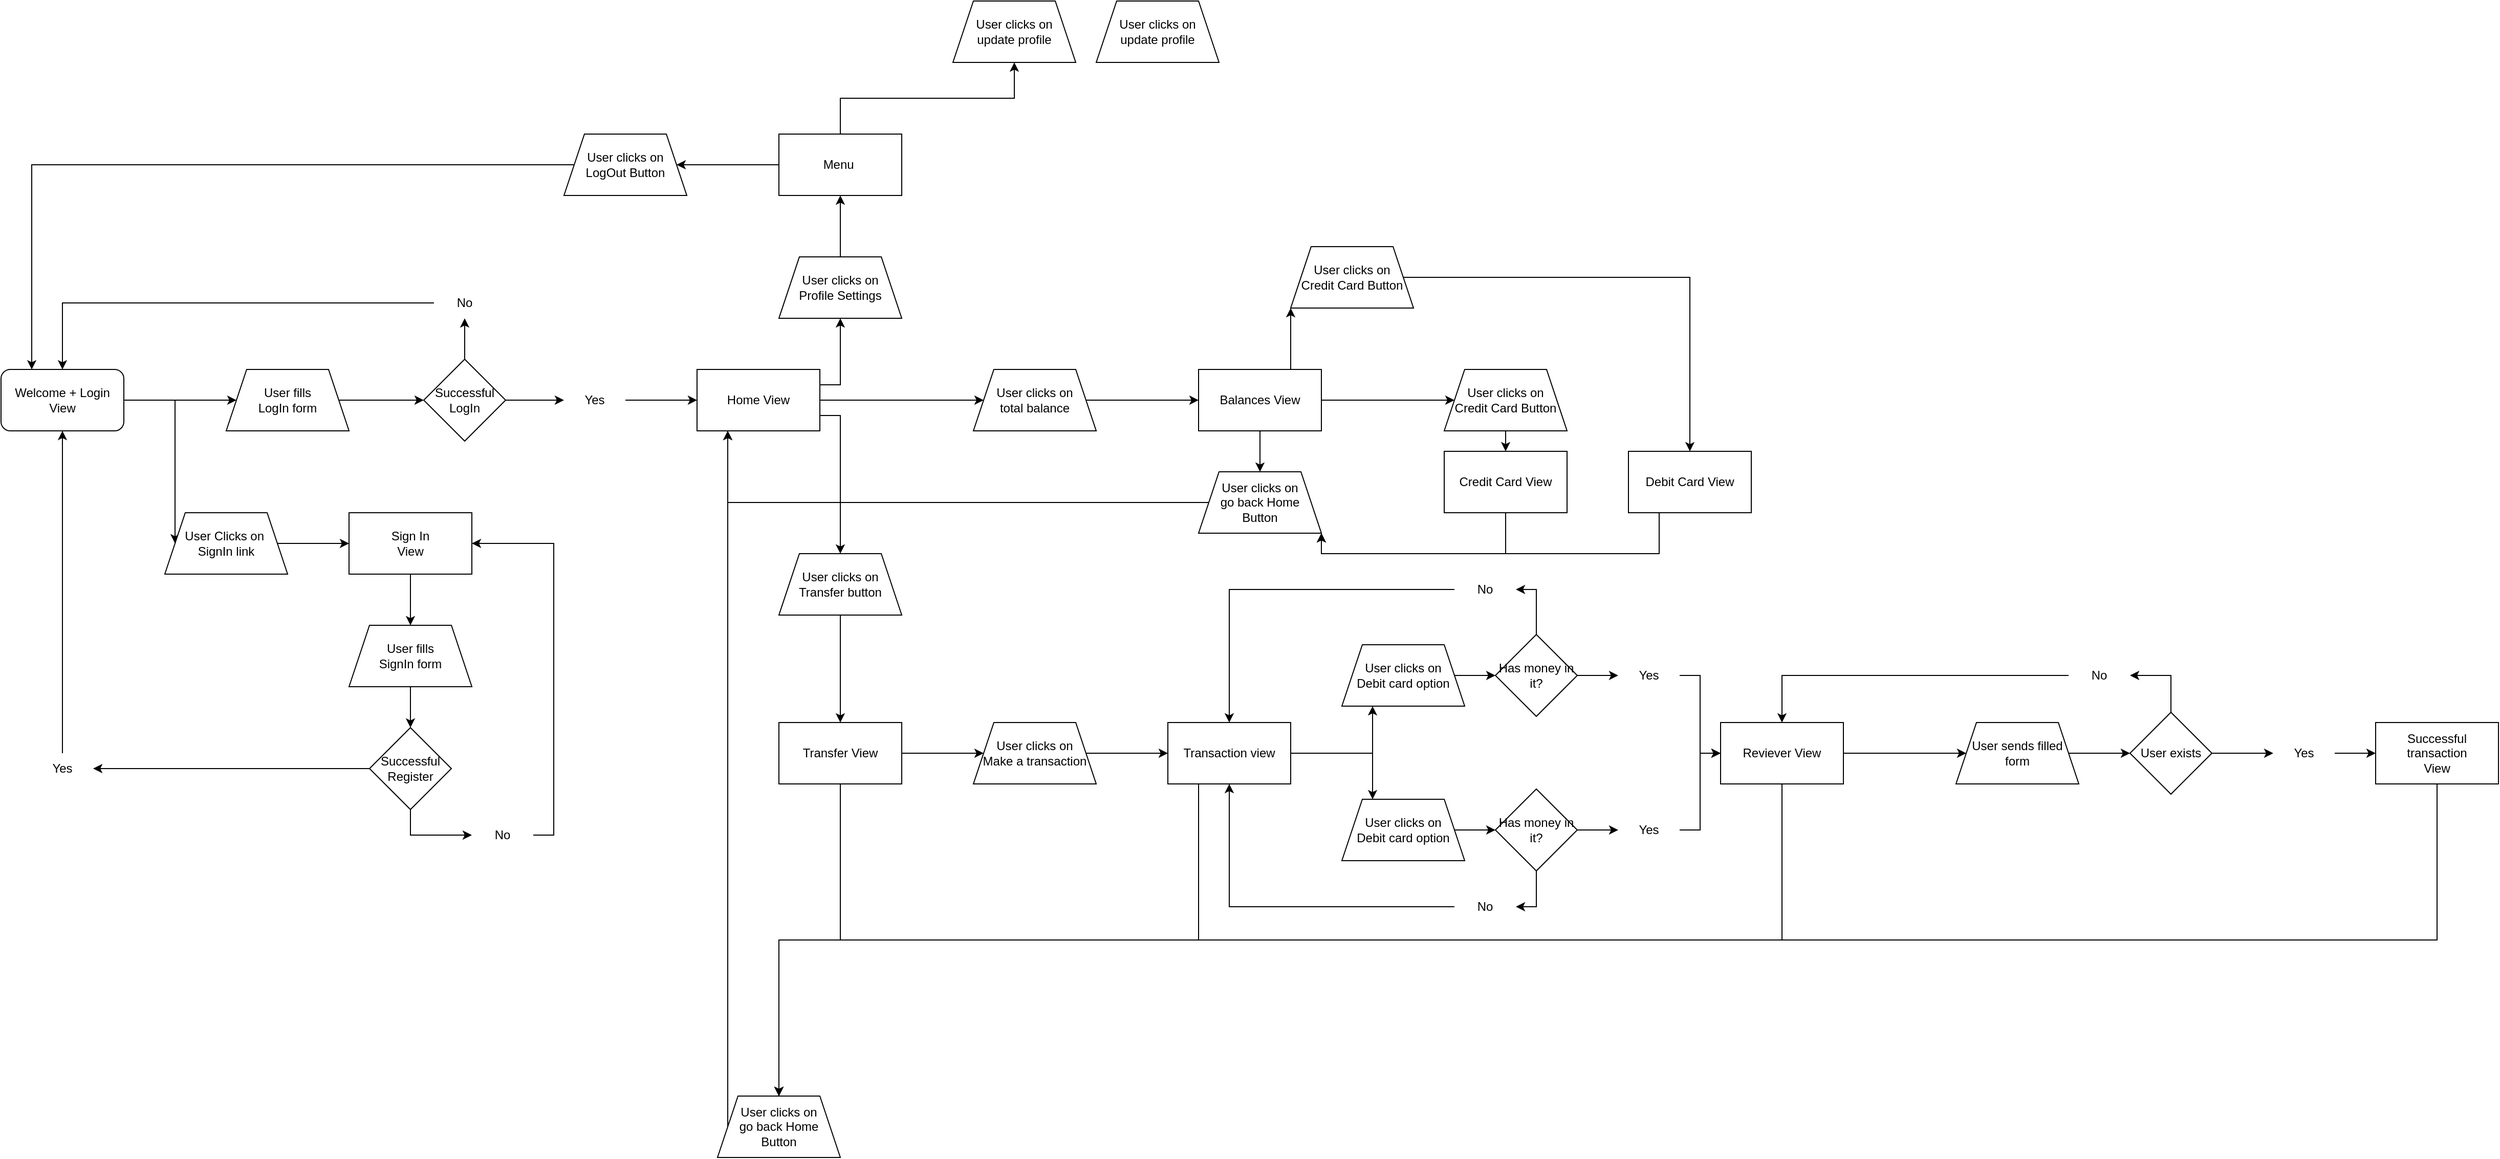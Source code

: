 <mxfile version="20.4.2" type="github">
  <diagram id="WKjucKP-08SMSvWkyjiQ" name="Página-1">
    <mxGraphModel dx="2076" dy="1150" grid="1" gridSize="10" guides="1" tooltips="1" connect="1" arrows="1" fold="1" page="1" pageScale="1" pageWidth="827" pageHeight="1169" math="0" shadow="0">
      <root>
        <mxCell id="0" />
        <mxCell id="1" parent="0" />
        <mxCell id="HNXHlKbKwTbGvnT8KDBV-40" style="edgeStyle=orthogonalEdgeStyle;rounded=0;orthogonalLoop=1;jettySize=auto;html=1;exitX=1;exitY=0.5;exitDx=0;exitDy=0;entryX=0;entryY=0.5;entryDx=0;entryDy=0;" edge="1" parent="1" source="HNXHlKbKwTbGvnT8KDBV-37" target="HNXHlKbKwTbGvnT8KDBV-38">
          <mxGeometry relative="1" as="geometry" />
        </mxCell>
        <mxCell id="HNXHlKbKwTbGvnT8KDBV-43" style="edgeStyle=orthogonalEdgeStyle;rounded=0;orthogonalLoop=1;jettySize=auto;html=1;exitX=1;exitY=0.5;exitDx=0;exitDy=0;entryX=0;entryY=0.5;entryDx=0;entryDy=0;" edge="1" parent="1" source="HNXHlKbKwTbGvnT8KDBV-37" target="HNXHlKbKwTbGvnT8KDBV-42">
          <mxGeometry relative="1" as="geometry" />
        </mxCell>
        <mxCell id="HNXHlKbKwTbGvnT8KDBV-37" value="Welcome + Login&lt;br&gt;View" style="rounded=1;whiteSpace=wrap;html=1;" vertex="1" parent="1">
          <mxGeometry y="840" width="120" height="60" as="geometry" />
        </mxCell>
        <mxCell id="HNXHlKbKwTbGvnT8KDBV-45" style="edgeStyle=orthogonalEdgeStyle;rounded=0;orthogonalLoop=1;jettySize=auto;html=1;exitX=1;exitY=0.5;exitDx=0;exitDy=0;entryX=0;entryY=0.5;entryDx=0;entryDy=0;" edge="1" parent="1" source="HNXHlKbKwTbGvnT8KDBV-38" target="HNXHlKbKwTbGvnT8KDBV-44">
          <mxGeometry relative="1" as="geometry" />
        </mxCell>
        <mxCell id="HNXHlKbKwTbGvnT8KDBV-38" value="User fills&lt;br&gt;LogIn form" style="shape=trapezoid;perimeter=trapezoidPerimeter;whiteSpace=wrap;html=1;fixedSize=1;" vertex="1" parent="1">
          <mxGeometry x="220" y="840" width="120" height="60" as="geometry" />
        </mxCell>
        <mxCell id="HNXHlKbKwTbGvnT8KDBV-53" style="edgeStyle=orthogonalEdgeStyle;rounded=0;orthogonalLoop=1;jettySize=auto;html=1;exitX=1;exitY=0.5;exitDx=0;exitDy=0;entryX=0;entryY=0.5;entryDx=0;entryDy=0;" edge="1" parent="1" source="HNXHlKbKwTbGvnT8KDBV-42" target="HNXHlKbKwTbGvnT8KDBV-52">
          <mxGeometry relative="1" as="geometry" />
        </mxCell>
        <mxCell id="HNXHlKbKwTbGvnT8KDBV-42" value="User Clicks on&amp;nbsp;&lt;br&gt;SignIn link" style="shape=trapezoid;perimeter=trapezoidPerimeter;whiteSpace=wrap;html=1;fixedSize=1;" vertex="1" parent="1">
          <mxGeometry x="160" y="980" width="120" height="60" as="geometry" />
        </mxCell>
        <mxCell id="HNXHlKbKwTbGvnT8KDBV-49" style="edgeStyle=orthogonalEdgeStyle;rounded=0;orthogonalLoop=1;jettySize=auto;html=1;exitX=0.5;exitY=0;exitDx=0;exitDy=0;entryX=0.5;entryY=1;entryDx=0;entryDy=0;" edge="1" parent="1" source="HNXHlKbKwTbGvnT8KDBV-44" target="HNXHlKbKwTbGvnT8KDBV-47">
          <mxGeometry relative="1" as="geometry" />
        </mxCell>
        <mxCell id="HNXHlKbKwTbGvnT8KDBV-50" style="edgeStyle=orthogonalEdgeStyle;rounded=0;orthogonalLoop=1;jettySize=auto;html=1;exitX=1;exitY=0.5;exitDx=0;exitDy=0;entryX=0;entryY=0.5;entryDx=0;entryDy=0;" edge="1" parent="1" source="HNXHlKbKwTbGvnT8KDBV-44" target="HNXHlKbKwTbGvnT8KDBV-46">
          <mxGeometry relative="1" as="geometry" />
        </mxCell>
        <mxCell id="HNXHlKbKwTbGvnT8KDBV-44" value="Successful&lt;br&gt;LogIn" style="rhombus;whiteSpace=wrap;html=1;" vertex="1" parent="1">
          <mxGeometry x="413" y="830" width="80" height="80" as="geometry" />
        </mxCell>
        <mxCell id="HNXHlKbKwTbGvnT8KDBV-67" style="edgeStyle=orthogonalEdgeStyle;rounded=0;orthogonalLoop=1;jettySize=auto;html=1;exitX=1;exitY=0.5;exitDx=0;exitDy=0;entryX=0;entryY=0.5;entryDx=0;entryDy=0;" edge="1" parent="1" source="HNXHlKbKwTbGvnT8KDBV-46" target="HNXHlKbKwTbGvnT8KDBV-66">
          <mxGeometry relative="1" as="geometry" />
        </mxCell>
        <mxCell id="HNXHlKbKwTbGvnT8KDBV-46" value="Yes" style="text;html=1;strokeColor=none;fillColor=none;align=center;verticalAlign=middle;whiteSpace=wrap;rounded=0;" vertex="1" parent="1">
          <mxGeometry x="550" y="855" width="60" height="30" as="geometry" />
        </mxCell>
        <mxCell id="HNXHlKbKwTbGvnT8KDBV-48" style="edgeStyle=orthogonalEdgeStyle;rounded=0;orthogonalLoop=1;jettySize=auto;html=1;exitX=0;exitY=0.5;exitDx=0;exitDy=0;entryX=0.5;entryY=0;entryDx=0;entryDy=0;" edge="1" parent="1" source="HNXHlKbKwTbGvnT8KDBV-47" target="HNXHlKbKwTbGvnT8KDBV-37">
          <mxGeometry relative="1" as="geometry" />
        </mxCell>
        <mxCell id="HNXHlKbKwTbGvnT8KDBV-47" value="No" style="text;html=1;strokeColor=none;fillColor=none;align=center;verticalAlign=middle;whiteSpace=wrap;rounded=0;" vertex="1" parent="1">
          <mxGeometry x="423" y="760" width="60" height="30" as="geometry" />
        </mxCell>
        <mxCell id="HNXHlKbKwTbGvnT8KDBV-55" style="edgeStyle=orthogonalEdgeStyle;rounded=0;orthogonalLoop=1;jettySize=auto;html=1;exitX=0.5;exitY=1;exitDx=0;exitDy=0;entryX=0.5;entryY=0;entryDx=0;entryDy=0;" edge="1" parent="1" source="HNXHlKbKwTbGvnT8KDBV-52" target="HNXHlKbKwTbGvnT8KDBV-54">
          <mxGeometry relative="1" as="geometry" />
        </mxCell>
        <mxCell id="HNXHlKbKwTbGvnT8KDBV-52" value="Sign In&lt;br&gt;View" style="rounded=0;whiteSpace=wrap;html=1;" vertex="1" parent="1">
          <mxGeometry x="340" y="980" width="120" height="60" as="geometry" />
        </mxCell>
        <mxCell id="HNXHlKbKwTbGvnT8KDBV-57" style="edgeStyle=orthogonalEdgeStyle;rounded=0;orthogonalLoop=1;jettySize=auto;html=1;exitX=0.5;exitY=1;exitDx=0;exitDy=0;entryX=0.5;entryY=0;entryDx=0;entryDy=0;" edge="1" parent="1" source="HNXHlKbKwTbGvnT8KDBV-54" target="HNXHlKbKwTbGvnT8KDBV-56">
          <mxGeometry relative="1" as="geometry" />
        </mxCell>
        <mxCell id="HNXHlKbKwTbGvnT8KDBV-54" value="User fills&lt;br&gt;SignIn form" style="shape=trapezoid;perimeter=trapezoidPerimeter;whiteSpace=wrap;html=1;fixedSize=1;" vertex="1" parent="1">
          <mxGeometry x="340" y="1090" width="120" height="60" as="geometry" />
        </mxCell>
        <mxCell id="HNXHlKbKwTbGvnT8KDBV-61" style="edgeStyle=orthogonalEdgeStyle;rounded=0;orthogonalLoop=1;jettySize=auto;html=1;exitX=0.5;exitY=1;exitDx=0;exitDy=0;entryX=0;entryY=0.5;entryDx=0;entryDy=0;" edge="1" parent="1" source="HNXHlKbKwTbGvnT8KDBV-56" target="HNXHlKbKwTbGvnT8KDBV-58">
          <mxGeometry relative="1" as="geometry" />
        </mxCell>
        <mxCell id="HNXHlKbKwTbGvnT8KDBV-63" style="edgeStyle=orthogonalEdgeStyle;rounded=0;orthogonalLoop=1;jettySize=auto;html=1;exitX=0;exitY=0.5;exitDx=0;exitDy=0;entryX=1;entryY=0.5;entryDx=0;entryDy=0;" edge="1" parent="1" source="HNXHlKbKwTbGvnT8KDBV-56" target="HNXHlKbKwTbGvnT8KDBV-62">
          <mxGeometry relative="1" as="geometry" />
        </mxCell>
        <mxCell id="HNXHlKbKwTbGvnT8KDBV-56" value="Successful&lt;br&gt;Register" style="rhombus;whiteSpace=wrap;html=1;" vertex="1" parent="1">
          <mxGeometry x="360" y="1190" width="80" height="80" as="geometry" />
        </mxCell>
        <mxCell id="HNXHlKbKwTbGvnT8KDBV-60" style="edgeStyle=orthogonalEdgeStyle;rounded=0;orthogonalLoop=1;jettySize=auto;html=1;exitX=1;exitY=0.5;exitDx=0;exitDy=0;entryX=1;entryY=0.5;entryDx=0;entryDy=0;" edge="1" parent="1" source="HNXHlKbKwTbGvnT8KDBV-58" target="HNXHlKbKwTbGvnT8KDBV-52">
          <mxGeometry relative="1" as="geometry" />
        </mxCell>
        <mxCell id="HNXHlKbKwTbGvnT8KDBV-58" value="No" style="text;html=1;strokeColor=none;fillColor=none;align=center;verticalAlign=middle;whiteSpace=wrap;rounded=0;" vertex="1" parent="1">
          <mxGeometry x="460" y="1280" width="60" height="30" as="geometry" />
        </mxCell>
        <mxCell id="HNXHlKbKwTbGvnT8KDBV-65" style="edgeStyle=orthogonalEdgeStyle;rounded=0;orthogonalLoop=1;jettySize=auto;html=1;exitX=0.5;exitY=0;exitDx=0;exitDy=0;entryX=0.5;entryY=1;entryDx=0;entryDy=0;" edge="1" parent="1" source="HNXHlKbKwTbGvnT8KDBV-62" target="HNXHlKbKwTbGvnT8KDBV-37">
          <mxGeometry relative="1" as="geometry" />
        </mxCell>
        <mxCell id="HNXHlKbKwTbGvnT8KDBV-62" value="Yes" style="text;html=1;strokeColor=none;fillColor=none;align=center;verticalAlign=middle;whiteSpace=wrap;rounded=0;" vertex="1" parent="1">
          <mxGeometry x="30" y="1215" width="60" height="30" as="geometry" />
        </mxCell>
        <mxCell id="HNXHlKbKwTbGvnT8KDBV-70" style="edgeStyle=orthogonalEdgeStyle;rounded=0;orthogonalLoop=1;jettySize=auto;html=1;exitX=1;exitY=0.5;exitDx=0;exitDy=0;entryX=0;entryY=0.5;entryDx=0;entryDy=0;" edge="1" parent="1" source="HNXHlKbKwTbGvnT8KDBV-66" target="HNXHlKbKwTbGvnT8KDBV-68">
          <mxGeometry relative="1" as="geometry" />
        </mxCell>
        <mxCell id="HNXHlKbKwTbGvnT8KDBV-74" style="edgeStyle=orthogonalEdgeStyle;rounded=0;orthogonalLoop=1;jettySize=auto;html=1;exitX=1;exitY=0.25;exitDx=0;exitDy=0;entryX=0.5;entryY=1;entryDx=0;entryDy=0;" edge="1" parent="1" source="HNXHlKbKwTbGvnT8KDBV-66" target="HNXHlKbKwTbGvnT8KDBV-72">
          <mxGeometry relative="1" as="geometry" />
        </mxCell>
        <mxCell id="HNXHlKbKwTbGvnT8KDBV-84" style="edgeStyle=orthogonalEdgeStyle;rounded=0;orthogonalLoop=1;jettySize=auto;html=1;exitX=1;exitY=0.75;exitDx=0;exitDy=0;entryX=0.5;entryY=0;entryDx=0;entryDy=0;" edge="1" parent="1" source="HNXHlKbKwTbGvnT8KDBV-66" target="HNXHlKbKwTbGvnT8KDBV-83">
          <mxGeometry relative="1" as="geometry" />
        </mxCell>
        <mxCell id="HNXHlKbKwTbGvnT8KDBV-66" value="Home View" style="rounded=0;whiteSpace=wrap;html=1;" vertex="1" parent="1">
          <mxGeometry x="680" y="840" width="120" height="60" as="geometry" />
        </mxCell>
        <mxCell id="HNXHlKbKwTbGvnT8KDBV-71" style="edgeStyle=orthogonalEdgeStyle;rounded=0;orthogonalLoop=1;jettySize=auto;html=1;exitX=1;exitY=0.5;exitDx=0;exitDy=0;entryX=0;entryY=0.5;entryDx=0;entryDy=0;" edge="1" parent="1" source="HNXHlKbKwTbGvnT8KDBV-68" target="HNXHlKbKwTbGvnT8KDBV-69">
          <mxGeometry relative="1" as="geometry" />
        </mxCell>
        <mxCell id="HNXHlKbKwTbGvnT8KDBV-68" value="User clicks on&lt;br&gt;total balance" style="shape=trapezoid;perimeter=trapezoidPerimeter;whiteSpace=wrap;html=1;fixedSize=1;" vertex="1" parent="1">
          <mxGeometry x="950" y="840" width="120" height="60" as="geometry" />
        </mxCell>
        <mxCell id="HNXHlKbKwTbGvnT8KDBV-144" style="edgeStyle=orthogonalEdgeStyle;rounded=0;orthogonalLoop=1;jettySize=auto;html=1;exitX=0.5;exitY=1;exitDx=0;exitDy=0;entryX=0.5;entryY=0;entryDx=0;entryDy=0;" edge="1" parent="1" source="HNXHlKbKwTbGvnT8KDBV-69" target="HNXHlKbKwTbGvnT8KDBV-142">
          <mxGeometry relative="1" as="geometry" />
        </mxCell>
        <mxCell id="HNXHlKbKwTbGvnT8KDBV-154" style="edgeStyle=orthogonalEdgeStyle;rounded=0;orthogonalLoop=1;jettySize=auto;html=1;exitX=1;exitY=0.5;exitDx=0;exitDy=0;entryX=0;entryY=0.5;entryDx=0;entryDy=0;" edge="1" parent="1" source="HNXHlKbKwTbGvnT8KDBV-69" target="HNXHlKbKwTbGvnT8KDBV-145">
          <mxGeometry relative="1" as="geometry" />
        </mxCell>
        <mxCell id="HNXHlKbKwTbGvnT8KDBV-157" style="edgeStyle=orthogonalEdgeStyle;rounded=0;orthogonalLoop=1;jettySize=auto;html=1;exitX=0.75;exitY=0;exitDx=0;exitDy=0;entryX=0;entryY=1;entryDx=0;entryDy=0;" edge="1" parent="1" source="HNXHlKbKwTbGvnT8KDBV-69" target="HNXHlKbKwTbGvnT8KDBV-148">
          <mxGeometry relative="1" as="geometry" />
        </mxCell>
        <mxCell id="HNXHlKbKwTbGvnT8KDBV-69" value="Balances View" style="rounded=0;whiteSpace=wrap;html=1;" vertex="1" parent="1">
          <mxGeometry x="1170" y="840" width="120" height="60" as="geometry" />
        </mxCell>
        <mxCell id="HNXHlKbKwTbGvnT8KDBV-76" style="edgeStyle=orthogonalEdgeStyle;rounded=0;orthogonalLoop=1;jettySize=auto;html=1;exitX=0.5;exitY=0;exitDx=0;exitDy=0;entryX=0.5;entryY=1;entryDx=0;entryDy=0;" edge="1" parent="1" source="HNXHlKbKwTbGvnT8KDBV-72" target="HNXHlKbKwTbGvnT8KDBV-75">
          <mxGeometry relative="1" as="geometry" />
        </mxCell>
        <mxCell id="HNXHlKbKwTbGvnT8KDBV-72" value="User clicks on&lt;br&gt;Profile Settings" style="shape=trapezoid;perimeter=trapezoidPerimeter;whiteSpace=wrap;html=1;fixedSize=1;" vertex="1" parent="1">
          <mxGeometry x="760" y="730" width="120" height="60" as="geometry" />
        </mxCell>
        <mxCell id="HNXHlKbKwTbGvnT8KDBV-78" style="edgeStyle=orthogonalEdgeStyle;rounded=0;orthogonalLoop=1;jettySize=auto;html=1;exitX=0;exitY=0.5;exitDx=0;exitDy=0;entryX=1;entryY=0.5;entryDx=0;entryDy=0;" edge="1" parent="1" source="HNXHlKbKwTbGvnT8KDBV-75" target="HNXHlKbKwTbGvnT8KDBV-77">
          <mxGeometry relative="1" as="geometry" />
        </mxCell>
        <mxCell id="HNXHlKbKwTbGvnT8KDBV-81" style="edgeStyle=orthogonalEdgeStyle;rounded=0;orthogonalLoop=1;jettySize=auto;html=1;exitX=0.5;exitY=0;exitDx=0;exitDy=0;entryX=0.5;entryY=1;entryDx=0;entryDy=0;" edge="1" parent="1" source="HNXHlKbKwTbGvnT8KDBV-75" target="HNXHlKbKwTbGvnT8KDBV-80">
          <mxGeometry relative="1" as="geometry" />
        </mxCell>
        <mxCell id="HNXHlKbKwTbGvnT8KDBV-75" value="Menu&amp;nbsp;" style="rounded=0;whiteSpace=wrap;html=1;" vertex="1" parent="1">
          <mxGeometry x="760" y="610" width="120" height="60" as="geometry" />
        </mxCell>
        <mxCell id="HNXHlKbKwTbGvnT8KDBV-79" style="edgeStyle=orthogonalEdgeStyle;rounded=0;orthogonalLoop=1;jettySize=auto;html=1;exitX=0;exitY=0.5;exitDx=0;exitDy=0;entryX=0.25;entryY=0;entryDx=0;entryDy=0;" edge="1" parent="1" source="HNXHlKbKwTbGvnT8KDBV-77" target="HNXHlKbKwTbGvnT8KDBV-37">
          <mxGeometry relative="1" as="geometry" />
        </mxCell>
        <mxCell id="HNXHlKbKwTbGvnT8KDBV-77" value="User clicks on&lt;br&gt;LogOut Button" style="shape=trapezoid;perimeter=trapezoidPerimeter;whiteSpace=wrap;html=1;fixedSize=1;" vertex="1" parent="1">
          <mxGeometry x="550" y="610" width="120" height="60" as="geometry" />
        </mxCell>
        <mxCell id="HNXHlKbKwTbGvnT8KDBV-80" value="User clicks on&lt;br&gt;update profile" style="shape=trapezoid;perimeter=trapezoidPerimeter;whiteSpace=wrap;html=1;fixedSize=1;" vertex="1" parent="1">
          <mxGeometry x="930" y="480" width="120" height="60" as="geometry" />
        </mxCell>
        <mxCell id="HNXHlKbKwTbGvnT8KDBV-82" value="User clicks on&lt;br&gt;update profile" style="shape=trapezoid;perimeter=trapezoidPerimeter;whiteSpace=wrap;html=1;fixedSize=1;" vertex="1" parent="1">
          <mxGeometry x="1070" y="480" width="120" height="60" as="geometry" />
        </mxCell>
        <mxCell id="HNXHlKbKwTbGvnT8KDBV-86" style="edgeStyle=orthogonalEdgeStyle;rounded=0;orthogonalLoop=1;jettySize=auto;html=1;exitX=0.5;exitY=1;exitDx=0;exitDy=0;entryX=0.5;entryY=0;entryDx=0;entryDy=0;" edge="1" parent="1" source="HNXHlKbKwTbGvnT8KDBV-83" target="HNXHlKbKwTbGvnT8KDBV-85">
          <mxGeometry relative="1" as="geometry" />
        </mxCell>
        <mxCell id="HNXHlKbKwTbGvnT8KDBV-83" value="User clicks on&lt;br&gt;Transfer button" style="shape=trapezoid;perimeter=trapezoidPerimeter;whiteSpace=wrap;html=1;fixedSize=1;" vertex="1" parent="1">
          <mxGeometry x="760" y="1020" width="120" height="60" as="geometry" />
        </mxCell>
        <mxCell id="HNXHlKbKwTbGvnT8KDBV-88" style="edgeStyle=orthogonalEdgeStyle;rounded=0;orthogonalLoop=1;jettySize=auto;html=1;exitX=1;exitY=0.5;exitDx=0;exitDy=0;entryX=0;entryY=0.5;entryDx=0;entryDy=0;" edge="1" parent="1" source="HNXHlKbKwTbGvnT8KDBV-85" target="HNXHlKbKwTbGvnT8KDBV-87">
          <mxGeometry relative="1" as="geometry" />
        </mxCell>
        <mxCell id="HNXHlKbKwTbGvnT8KDBV-137" style="edgeStyle=orthogonalEdgeStyle;rounded=0;orthogonalLoop=1;jettySize=auto;html=1;exitX=0.5;exitY=1;exitDx=0;exitDy=0;entryX=0.5;entryY=0;entryDx=0;entryDy=0;" edge="1" parent="1" source="HNXHlKbKwTbGvnT8KDBV-85" target="HNXHlKbKwTbGvnT8KDBV-129">
          <mxGeometry relative="1" as="geometry" />
        </mxCell>
        <mxCell id="HNXHlKbKwTbGvnT8KDBV-85" value="Transfer View" style="rounded=0;whiteSpace=wrap;html=1;" vertex="1" parent="1">
          <mxGeometry x="760" y="1185" width="120" height="60" as="geometry" />
        </mxCell>
        <mxCell id="HNXHlKbKwTbGvnT8KDBV-90" style="edgeStyle=orthogonalEdgeStyle;rounded=0;orthogonalLoop=1;jettySize=auto;html=1;exitX=1;exitY=0.5;exitDx=0;exitDy=0;entryX=0;entryY=0.5;entryDx=0;entryDy=0;" edge="1" parent="1" source="HNXHlKbKwTbGvnT8KDBV-87" target="HNXHlKbKwTbGvnT8KDBV-89">
          <mxGeometry relative="1" as="geometry" />
        </mxCell>
        <mxCell id="HNXHlKbKwTbGvnT8KDBV-87" value="User clicks on&lt;br&gt;Make a transaction" style="shape=trapezoid;perimeter=trapezoidPerimeter;whiteSpace=wrap;html=1;fixedSize=1;" vertex="1" parent="1">
          <mxGeometry x="950" y="1185" width="120" height="60" as="geometry" />
        </mxCell>
        <mxCell id="HNXHlKbKwTbGvnT8KDBV-93" style="edgeStyle=orthogonalEdgeStyle;rounded=0;orthogonalLoop=1;jettySize=auto;html=1;exitX=1;exitY=0.5;exitDx=0;exitDy=0;entryX=0.25;entryY=1;entryDx=0;entryDy=0;" edge="1" parent="1" source="HNXHlKbKwTbGvnT8KDBV-89" target="HNXHlKbKwTbGvnT8KDBV-92">
          <mxGeometry relative="1" as="geometry" />
        </mxCell>
        <mxCell id="HNXHlKbKwTbGvnT8KDBV-94" style="edgeStyle=orthogonalEdgeStyle;rounded=0;orthogonalLoop=1;jettySize=auto;html=1;exitX=1;exitY=0.5;exitDx=0;exitDy=0;entryX=0.25;entryY=0;entryDx=0;entryDy=0;" edge="1" parent="1" source="HNXHlKbKwTbGvnT8KDBV-89" target="HNXHlKbKwTbGvnT8KDBV-91">
          <mxGeometry relative="1" as="geometry" />
        </mxCell>
        <mxCell id="HNXHlKbKwTbGvnT8KDBV-135" style="edgeStyle=orthogonalEdgeStyle;rounded=0;orthogonalLoop=1;jettySize=auto;html=1;exitX=0.25;exitY=1;exitDx=0;exitDy=0;entryX=0.5;entryY=0;entryDx=0;entryDy=0;" edge="1" parent="1" source="HNXHlKbKwTbGvnT8KDBV-89" target="HNXHlKbKwTbGvnT8KDBV-129">
          <mxGeometry relative="1" as="geometry" />
        </mxCell>
        <mxCell id="HNXHlKbKwTbGvnT8KDBV-89" value="Transaction view" style="rounded=0;whiteSpace=wrap;html=1;" vertex="1" parent="1">
          <mxGeometry x="1140" y="1185" width="120" height="60" as="geometry" />
        </mxCell>
        <mxCell id="HNXHlKbKwTbGvnT8KDBV-100" style="edgeStyle=orthogonalEdgeStyle;rounded=0;orthogonalLoop=1;jettySize=auto;html=1;exitX=1;exitY=0.5;exitDx=0;exitDy=0;entryX=0;entryY=0.5;entryDx=0;entryDy=0;" edge="1" parent="1" source="HNXHlKbKwTbGvnT8KDBV-91" target="HNXHlKbKwTbGvnT8KDBV-99">
          <mxGeometry relative="1" as="geometry" />
        </mxCell>
        <mxCell id="HNXHlKbKwTbGvnT8KDBV-91" value="User clicks on&lt;br&gt;Debit card option" style="shape=trapezoid;perimeter=trapezoidPerimeter;whiteSpace=wrap;html=1;fixedSize=1;" vertex="1" parent="1">
          <mxGeometry x="1310" y="1260" width="120" height="60" as="geometry" />
        </mxCell>
        <mxCell id="HNXHlKbKwTbGvnT8KDBV-96" style="edgeStyle=orthogonalEdgeStyle;rounded=0;orthogonalLoop=1;jettySize=auto;html=1;exitX=1;exitY=0.5;exitDx=0;exitDy=0;entryX=0;entryY=0.5;entryDx=0;entryDy=0;" edge="1" parent="1" source="HNXHlKbKwTbGvnT8KDBV-92" target="HNXHlKbKwTbGvnT8KDBV-95">
          <mxGeometry relative="1" as="geometry" />
        </mxCell>
        <mxCell id="HNXHlKbKwTbGvnT8KDBV-92" value="User clicks on&lt;br&gt;Debit card option" style="shape=trapezoid;perimeter=trapezoidPerimeter;whiteSpace=wrap;html=1;fixedSize=1;" vertex="1" parent="1">
          <mxGeometry x="1310" y="1109" width="120" height="60" as="geometry" />
        </mxCell>
        <mxCell id="HNXHlKbKwTbGvnT8KDBV-105" style="edgeStyle=orthogonalEdgeStyle;rounded=0;orthogonalLoop=1;jettySize=auto;html=1;exitX=0.5;exitY=0;exitDx=0;exitDy=0;entryX=1;entryY=0.5;entryDx=0;entryDy=0;" edge="1" parent="1" source="HNXHlKbKwTbGvnT8KDBV-95" target="HNXHlKbKwTbGvnT8KDBV-102">
          <mxGeometry relative="1" as="geometry" />
        </mxCell>
        <mxCell id="HNXHlKbKwTbGvnT8KDBV-108" style="edgeStyle=orthogonalEdgeStyle;rounded=0;orthogonalLoop=1;jettySize=auto;html=1;exitX=1;exitY=0.5;exitDx=0;exitDy=0;entryX=0;entryY=0.5;entryDx=0;entryDy=0;" edge="1" parent="1" source="HNXHlKbKwTbGvnT8KDBV-95" target="HNXHlKbKwTbGvnT8KDBV-107">
          <mxGeometry relative="1" as="geometry" />
        </mxCell>
        <mxCell id="HNXHlKbKwTbGvnT8KDBV-95" value="Has money in it?" style="rhombus;whiteSpace=wrap;html=1;" vertex="1" parent="1">
          <mxGeometry x="1460" y="1099" width="80" height="80" as="geometry" />
        </mxCell>
        <mxCell id="HNXHlKbKwTbGvnT8KDBV-103" style="edgeStyle=orthogonalEdgeStyle;rounded=0;orthogonalLoop=1;jettySize=auto;html=1;exitX=0.5;exitY=1;exitDx=0;exitDy=0;entryX=1;entryY=0.5;entryDx=0;entryDy=0;" edge="1" parent="1" source="HNXHlKbKwTbGvnT8KDBV-99" target="HNXHlKbKwTbGvnT8KDBV-101">
          <mxGeometry relative="1" as="geometry" />
        </mxCell>
        <mxCell id="HNXHlKbKwTbGvnT8KDBV-110" style="edgeStyle=orthogonalEdgeStyle;rounded=0;orthogonalLoop=1;jettySize=auto;html=1;exitX=1;exitY=0.5;exitDx=0;exitDy=0;entryX=0;entryY=0.5;entryDx=0;entryDy=0;" edge="1" parent="1" source="HNXHlKbKwTbGvnT8KDBV-99" target="HNXHlKbKwTbGvnT8KDBV-109">
          <mxGeometry relative="1" as="geometry" />
        </mxCell>
        <mxCell id="HNXHlKbKwTbGvnT8KDBV-99" value="Has money in it?" style="rhombus;whiteSpace=wrap;html=1;" vertex="1" parent="1">
          <mxGeometry x="1460" y="1250" width="80" height="80" as="geometry" />
        </mxCell>
        <mxCell id="HNXHlKbKwTbGvnT8KDBV-104" style="edgeStyle=orthogonalEdgeStyle;rounded=0;orthogonalLoop=1;jettySize=auto;html=1;exitX=0;exitY=0.5;exitDx=0;exitDy=0;entryX=0.5;entryY=1;entryDx=0;entryDy=0;" edge="1" parent="1" source="HNXHlKbKwTbGvnT8KDBV-101" target="HNXHlKbKwTbGvnT8KDBV-89">
          <mxGeometry relative="1" as="geometry" />
        </mxCell>
        <mxCell id="HNXHlKbKwTbGvnT8KDBV-101" value="No" style="text;html=1;strokeColor=none;fillColor=none;align=center;verticalAlign=middle;whiteSpace=wrap;rounded=0;" vertex="1" parent="1">
          <mxGeometry x="1420" y="1350" width="60" height="30" as="geometry" />
        </mxCell>
        <mxCell id="HNXHlKbKwTbGvnT8KDBV-106" style="edgeStyle=orthogonalEdgeStyle;rounded=0;orthogonalLoop=1;jettySize=auto;html=1;exitX=0;exitY=0.5;exitDx=0;exitDy=0;entryX=0.5;entryY=0;entryDx=0;entryDy=0;" edge="1" parent="1" source="HNXHlKbKwTbGvnT8KDBV-102" target="HNXHlKbKwTbGvnT8KDBV-89">
          <mxGeometry relative="1" as="geometry" />
        </mxCell>
        <mxCell id="HNXHlKbKwTbGvnT8KDBV-102" value="No" style="text;html=1;strokeColor=none;fillColor=none;align=center;verticalAlign=middle;whiteSpace=wrap;rounded=0;" vertex="1" parent="1">
          <mxGeometry x="1420" y="1040" width="60" height="30" as="geometry" />
        </mxCell>
        <mxCell id="HNXHlKbKwTbGvnT8KDBV-112" style="edgeStyle=orthogonalEdgeStyle;rounded=0;orthogonalLoop=1;jettySize=auto;html=1;exitX=1;exitY=0.5;exitDx=0;exitDy=0;entryX=0;entryY=0.5;entryDx=0;entryDy=0;" edge="1" parent="1" source="HNXHlKbKwTbGvnT8KDBV-107" target="HNXHlKbKwTbGvnT8KDBV-111">
          <mxGeometry relative="1" as="geometry" />
        </mxCell>
        <mxCell id="HNXHlKbKwTbGvnT8KDBV-107" value="Yes" style="text;html=1;strokeColor=none;fillColor=none;align=center;verticalAlign=middle;whiteSpace=wrap;rounded=0;" vertex="1" parent="1">
          <mxGeometry x="1580" y="1124" width="60" height="30" as="geometry" />
        </mxCell>
        <mxCell id="HNXHlKbKwTbGvnT8KDBV-114" style="edgeStyle=orthogonalEdgeStyle;rounded=0;orthogonalLoop=1;jettySize=auto;html=1;exitX=1;exitY=0.5;exitDx=0;exitDy=0;entryX=0;entryY=0.5;entryDx=0;entryDy=0;" edge="1" parent="1" source="HNXHlKbKwTbGvnT8KDBV-109" target="HNXHlKbKwTbGvnT8KDBV-111">
          <mxGeometry relative="1" as="geometry" />
        </mxCell>
        <mxCell id="HNXHlKbKwTbGvnT8KDBV-109" value="Yes" style="text;html=1;strokeColor=none;fillColor=none;align=center;verticalAlign=middle;whiteSpace=wrap;rounded=0;" vertex="1" parent="1">
          <mxGeometry x="1580" y="1275" width="60" height="30" as="geometry" />
        </mxCell>
        <mxCell id="HNXHlKbKwTbGvnT8KDBV-117" style="edgeStyle=orthogonalEdgeStyle;rounded=0;orthogonalLoop=1;jettySize=auto;html=1;exitX=1;exitY=0.5;exitDx=0;exitDy=0;entryX=0;entryY=0.5;entryDx=0;entryDy=0;" edge="1" parent="1" source="HNXHlKbKwTbGvnT8KDBV-111" target="HNXHlKbKwTbGvnT8KDBV-115">
          <mxGeometry relative="1" as="geometry" />
        </mxCell>
        <mxCell id="HNXHlKbKwTbGvnT8KDBV-134" style="edgeStyle=orthogonalEdgeStyle;rounded=0;orthogonalLoop=1;jettySize=auto;html=1;exitX=0.5;exitY=1;exitDx=0;exitDy=0;entryX=0.5;entryY=0;entryDx=0;entryDy=0;" edge="1" parent="1" source="HNXHlKbKwTbGvnT8KDBV-111" target="HNXHlKbKwTbGvnT8KDBV-129">
          <mxGeometry relative="1" as="geometry">
            <mxPoint x="1740" y="1420.0" as="targetPoint" />
          </mxGeometry>
        </mxCell>
        <mxCell id="HNXHlKbKwTbGvnT8KDBV-111" value="Reviever View" style="rounded=0;whiteSpace=wrap;html=1;" vertex="1" parent="1">
          <mxGeometry x="1680" y="1185" width="120" height="60" as="geometry" />
        </mxCell>
        <mxCell id="HNXHlKbKwTbGvnT8KDBV-119" style="edgeStyle=orthogonalEdgeStyle;rounded=0;orthogonalLoop=1;jettySize=auto;html=1;exitX=1;exitY=0.5;exitDx=0;exitDy=0;entryX=0;entryY=0.5;entryDx=0;entryDy=0;" edge="1" parent="1" source="HNXHlKbKwTbGvnT8KDBV-115" target="HNXHlKbKwTbGvnT8KDBV-118">
          <mxGeometry relative="1" as="geometry" />
        </mxCell>
        <mxCell id="HNXHlKbKwTbGvnT8KDBV-115" value="User sends filled&lt;br&gt;form" style="shape=trapezoid;perimeter=trapezoidPerimeter;whiteSpace=wrap;html=1;fixedSize=1;" vertex="1" parent="1">
          <mxGeometry x="1910" y="1185" width="120" height="60" as="geometry" />
        </mxCell>
        <mxCell id="HNXHlKbKwTbGvnT8KDBV-123" style="edgeStyle=orthogonalEdgeStyle;rounded=0;orthogonalLoop=1;jettySize=auto;html=1;exitX=0.5;exitY=0;exitDx=0;exitDy=0;entryX=1;entryY=0.5;entryDx=0;entryDy=0;" edge="1" parent="1" source="HNXHlKbKwTbGvnT8KDBV-118" target="HNXHlKbKwTbGvnT8KDBV-121">
          <mxGeometry relative="1" as="geometry" />
        </mxCell>
        <mxCell id="HNXHlKbKwTbGvnT8KDBV-126" style="edgeStyle=orthogonalEdgeStyle;rounded=0;orthogonalLoop=1;jettySize=auto;html=1;exitX=1;exitY=0.5;exitDx=0;exitDy=0;entryX=0;entryY=0.5;entryDx=0;entryDy=0;" edge="1" parent="1" source="HNXHlKbKwTbGvnT8KDBV-118" target="HNXHlKbKwTbGvnT8KDBV-125">
          <mxGeometry relative="1" as="geometry" />
        </mxCell>
        <mxCell id="HNXHlKbKwTbGvnT8KDBV-118" value="User exists" style="rhombus;whiteSpace=wrap;html=1;" vertex="1" parent="1">
          <mxGeometry x="2080" y="1175" width="80" height="80" as="geometry" />
        </mxCell>
        <mxCell id="HNXHlKbKwTbGvnT8KDBV-124" style="edgeStyle=orthogonalEdgeStyle;rounded=0;orthogonalLoop=1;jettySize=auto;html=1;exitX=0;exitY=0.5;exitDx=0;exitDy=0;entryX=0.5;entryY=0;entryDx=0;entryDy=0;" edge="1" parent="1" source="HNXHlKbKwTbGvnT8KDBV-121" target="HNXHlKbKwTbGvnT8KDBV-111">
          <mxGeometry relative="1" as="geometry" />
        </mxCell>
        <mxCell id="HNXHlKbKwTbGvnT8KDBV-121" value="No" style="text;html=1;strokeColor=none;fillColor=none;align=center;verticalAlign=middle;whiteSpace=wrap;rounded=0;" vertex="1" parent="1">
          <mxGeometry x="2020" y="1124" width="60" height="30" as="geometry" />
        </mxCell>
        <mxCell id="HNXHlKbKwTbGvnT8KDBV-128" style="edgeStyle=orthogonalEdgeStyle;rounded=0;orthogonalLoop=1;jettySize=auto;html=1;exitX=1;exitY=0.5;exitDx=0;exitDy=0;entryX=0;entryY=0.5;entryDx=0;entryDy=0;" edge="1" parent="1" source="HNXHlKbKwTbGvnT8KDBV-125" target="HNXHlKbKwTbGvnT8KDBV-127">
          <mxGeometry relative="1" as="geometry" />
        </mxCell>
        <mxCell id="HNXHlKbKwTbGvnT8KDBV-125" value="Yes" style="text;html=1;strokeColor=none;fillColor=none;align=center;verticalAlign=middle;whiteSpace=wrap;rounded=0;" vertex="1" parent="1">
          <mxGeometry x="2220" y="1200" width="60" height="30" as="geometry" />
        </mxCell>
        <mxCell id="HNXHlKbKwTbGvnT8KDBV-133" style="edgeStyle=orthogonalEdgeStyle;rounded=0;orthogonalLoop=1;jettySize=auto;html=1;exitX=0.5;exitY=1;exitDx=0;exitDy=0;entryX=0.5;entryY=0;entryDx=0;entryDy=0;" edge="1" parent="1" source="HNXHlKbKwTbGvnT8KDBV-127" target="HNXHlKbKwTbGvnT8KDBV-129">
          <mxGeometry relative="1" as="geometry">
            <mxPoint x="2380" y="1420.0" as="targetPoint" />
          </mxGeometry>
        </mxCell>
        <mxCell id="HNXHlKbKwTbGvnT8KDBV-127" value="Successful transaction&lt;br&gt;View" style="rounded=0;whiteSpace=wrap;html=1;" vertex="1" parent="1">
          <mxGeometry x="2320" y="1185" width="120" height="60" as="geometry" />
        </mxCell>
        <mxCell id="HNXHlKbKwTbGvnT8KDBV-163" style="edgeStyle=orthogonalEdgeStyle;rounded=0;orthogonalLoop=1;jettySize=auto;html=1;exitX=0;exitY=0.5;exitDx=0;exitDy=0;entryX=0.25;entryY=1;entryDx=0;entryDy=0;" edge="1" parent="1" source="HNXHlKbKwTbGvnT8KDBV-129" target="HNXHlKbKwTbGvnT8KDBV-66">
          <mxGeometry relative="1" as="geometry">
            <mxPoint x="640" y="980" as="targetPoint" />
          </mxGeometry>
        </mxCell>
        <mxCell id="HNXHlKbKwTbGvnT8KDBV-129" value="User clicks on&lt;br&gt;go back Home&lt;br&gt;Button" style="shape=trapezoid;perimeter=trapezoidPerimeter;whiteSpace=wrap;html=1;fixedSize=1;" vertex="1" parent="1">
          <mxGeometry x="700" y="1550" width="120" height="60" as="geometry" />
        </mxCell>
        <mxCell id="HNXHlKbKwTbGvnT8KDBV-143" style="edgeStyle=orthogonalEdgeStyle;rounded=0;orthogonalLoop=1;jettySize=auto;html=1;exitX=0;exitY=0.5;exitDx=0;exitDy=0;entryX=0.25;entryY=1;entryDx=0;entryDy=0;" edge="1" parent="1" source="HNXHlKbKwTbGvnT8KDBV-142" target="HNXHlKbKwTbGvnT8KDBV-66">
          <mxGeometry relative="1" as="geometry" />
        </mxCell>
        <mxCell id="HNXHlKbKwTbGvnT8KDBV-142" value="User clicks on&lt;br&gt;go back Home&lt;br&gt;Button" style="shape=trapezoid;perimeter=trapezoidPerimeter;whiteSpace=wrap;html=1;fixedSize=1;" vertex="1" parent="1">
          <mxGeometry x="1170" y="940" width="120" height="60" as="geometry" />
        </mxCell>
        <mxCell id="HNXHlKbKwTbGvnT8KDBV-158" style="edgeStyle=orthogonalEdgeStyle;rounded=0;orthogonalLoop=1;jettySize=auto;html=1;exitX=0.5;exitY=1;exitDx=0;exitDy=0;entryX=0.5;entryY=0;entryDx=0;entryDy=0;" edge="1" parent="1" source="HNXHlKbKwTbGvnT8KDBV-145" target="HNXHlKbKwTbGvnT8KDBV-147">
          <mxGeometry relative="1" as="geometry" />
        </mxCell>
        <mxCell id="HNXHlKbKwTbGvnT8KDBV-145" value="User clicks on&lt;br&gt;Credit Card Button" style="shape=trapezoid;perimeter=trapezoidPerimeter;whiteSpace=wrap;html=1;fixedSize=1;" vertex="1" parent="1">
          <mxGeometry x="1410" y="840" width="120" height="60" as="geometry" />
        </mxCell>
        <mxCell id="HNXHlKbKwTbGvnT8KDBV-160" style="edgeStyle=orthogonalEdgeStyle;rounded=0;orthogonalLoop=1;jettySize=auto;html=1;exitX=0.5;exitY=1;exitDx=0;exitDy=0;entryX=1;entryY=1;entryDx=0;entryDy=0;" edge="1" parent="1" source="HNXHlKbKwTbGvnT8KDBV-147" target="HNXHlKbKwTbGvnT8KDBV-142">
          <mxGeometry relative="1" as="geometry" />
        </mxCell>
        <mxCell id="HNXHlKbKwTbGvnT8KDBV-147" value="Credit Card View" style="rounded=0;whiteSpace=wrap;html=1;" vertex="1" parent="1">
          <mxGeometry x="1410" y="920" width="120" height="60" as="geometry" />
        </mxCell>
        <mxCell id="HNXHlKbKwTbGvnT8KDBV-159" style="edgeStyle=orthogonalEdgeStyle;rounded=0;orthogonalLoop=1;jettySize=auto;html=1;exitX=1;exitY=0.5;exitDx=0;exitDy=0;" edge="1" parent="1" source="HNXHlKbKwTbGvnT8KDBV-148" target="HNXHlKbKwTbGvnT8KDBV-149">
          <mxGeometry relative="1" as="geometry" />
        </mxCell>
        <mxCell id="HNXHlKbKwTbGvnT8KDBV-148" value="User clicks on&lt;br&gt;Credit Card Button" style="shape=trapezoid;perimeter=trapezoidPerimeter;whiteSpace=wrap;html=1;fixedSize=1;" vertex="1" parent="1">
          <mxGeometry x="1260" y="720" width="120" height="60" as="geometry" />
        </mxCell>
        <mxCell id="HNXHlKbKwTbGvnT8KDBV-161" style="edgeStyle=orthogonalEdgeStyle;rounded=0;orthogonalLoop=1;jettySize=auto;html=1;exitX=0.25;exitY=1;exitDx=0;exitDy=0;entryX=1;entryY=1;entryDx=0;entryDy=0;" edge="1" parent="1" source="HNXHlKbKwTbGvnT8KDBV-149" target="HNXHlKbKwTbGvnT8KDBV-142">
          <mxGeometry relative="1" as="geometry" />
        </mxCell>
        <mxCell id="HNXHlKbKwTbGvnT8KDBV-149" value="Debit Card View" style="rounded=0;whiteSpace=wrap;html=1;" vertex="1" parent="1">
          <mxGeometry x="1590" y="920" width="120" height="60" as="geometry" />
        </mxCell>
      </root>
    </mxGraphModel>
  </diagram>
</mxfile>
